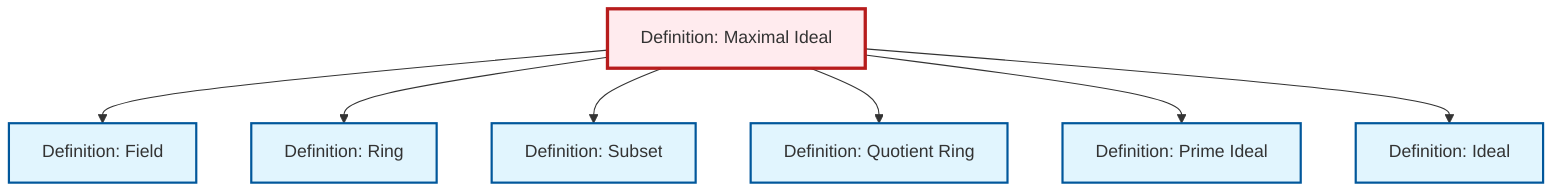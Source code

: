 graph TD
    classDef definition fill:#e1f5fe,stroke:#01579b,stroke-width:2px
    classDef theorem fill:#f3e5f5,stroke:#4a148c,stroke-width:2px
    classDef axiom fill:#fff3e0,stroke:#e65100,stroke-width:2px
    classDef example fill:#e8f5e9,stroke:#1b5e20,stroke-width:2px
    classDef current fill:#ffebee,stroke:#b71c1c,stroke-width:3px
    def-ideal["Definition: Ideal"]:::definition
    def-subset["Definition: Subset"]:::definition
    def-field["Definition: Field"]:::definition
    def-quotient-ring["Definition: Quotient Ring"]:::definition
    def-prime-ideal["Definition: Prime Ideal"]:::definition
    def-maximal-ideal["Definition: Maximal Ideal"]:::definition
    def-ring["Definition: Ring"]:::definition
    def-maximal-ideal --> def-field
    def-maximal-ideal --> def-ring
    def-maximal-ideal --> def-subset
    def-maximal-ideal --> def-quotient-ring
    def-maximal-ideal --> def-prime-ideal
    def-maximal-ideal --> def-ideal
    class def-maximal-ideal current